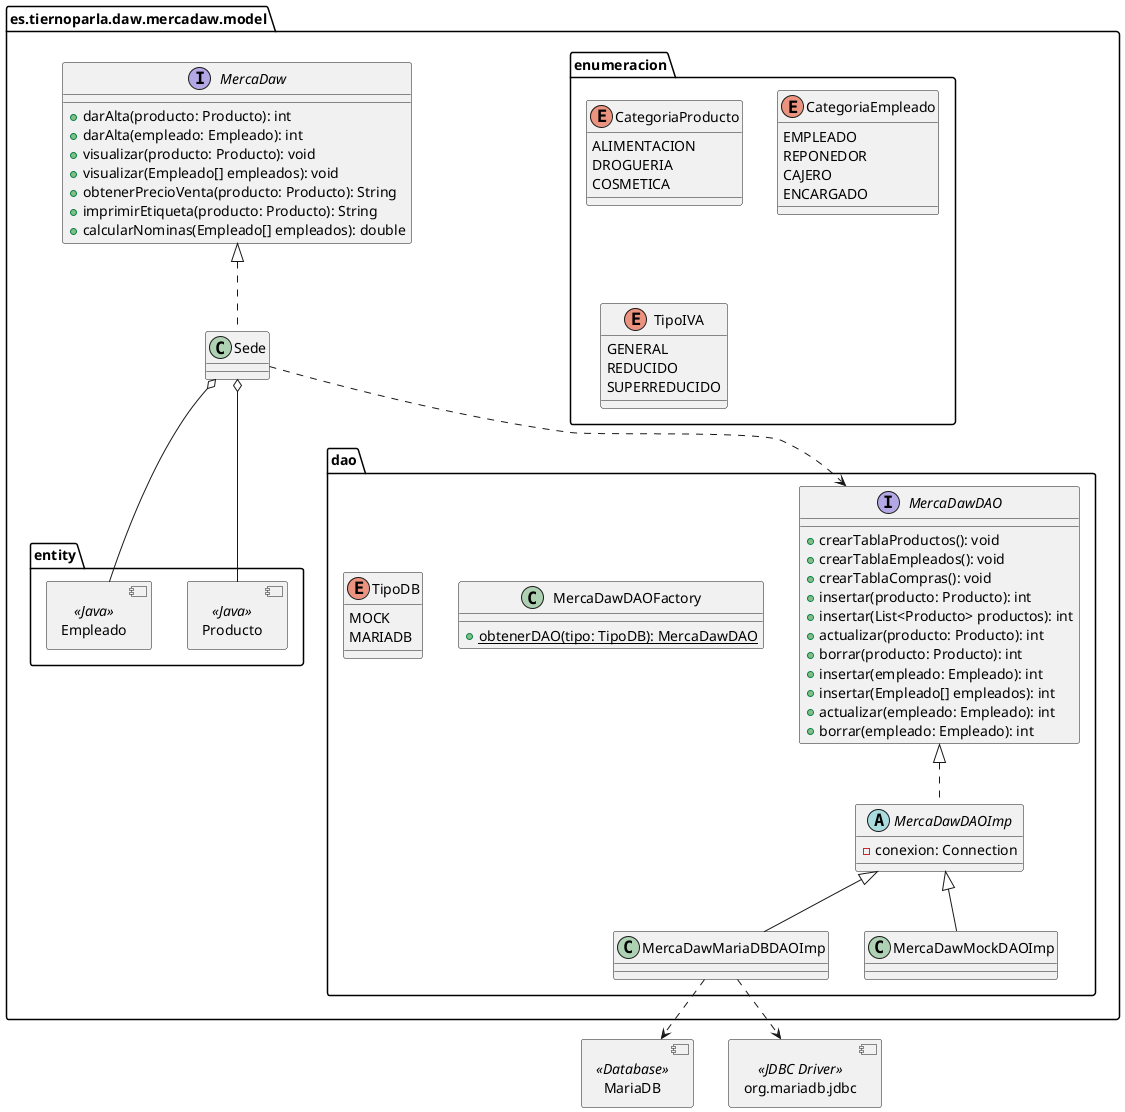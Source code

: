 @startuml Diagrama clases Model
' left to right direction
set namespaceSeparator none
allow_mixing

package es.tiernoparla.daw.mercadaw.model {

    package enumeracion{

        enum CategoriaProducto {
            ALIMENTACION
            DROGUERIA
            COSMETICA
        }

        enum CategoriaEmpleado {
            EMPLEADO
            REPONEDOR
            CAJERO
            ENCARGADO
        }

        enum TipoIVA {
            GENERAL
            REDUCIDO
            SUPERREDUCIDO
        }
    }

    interface MercaDaw {
        +darAlta(producto: Producto): int
        +darAlta(empleado: Empleado): int
        +visualizar(producto: Producto): void
        +visualizar(Empleado[] empleados): void
        +obtenerPrecioVenta(producto: Producto): String
        +imprimirEtiqueta(producto: Producto): String
        +calcularNominas(Empleado[] empleados): double
    }

    class Sede {

    }

    package entity {
        component Producto <<Java>>
        component Empleado <<Java>>

    }

    Sede o-- Producto
    Sede o-- Empleado

    MercaDaw <|.. Sede

    package dao {
        interface MercaDawDAO {
            +crearTablaProductos(): void
            +crearTablaEmpleados(): void
            +crearTablaCompras(): void
            +insertar(producto: Producto): int
            +insertar(List<Producto> productos): int
            +actualizar(producto: Producto): int
            +borrar(producto: Producto): int
            +insertar(empleado: Empleado): int
            +insertar(Empleado[] empleados): int
            +actualizar(empleado: Empleado): int
            +borrar(empleado: Empleado): int
        }

        abstract class MercaDawDAOImp {
            -conexion: Connection
            '-conectar(): Connection
        }

        class MercaDawMariaDBDAOImp {
            
        }
        

        class MercaDawMockDAOImp {
            
        }

        class MercaDawDAOFactory {
            +{static}obtenerDAO(tipo: TipoDB): MercaDawDAO
        }

        enum TipoDB {
            MOCK
            MARIADB
        }

        MercaDawDAO <|.. MercaDawDAOImp
        MercaDawDAOImp <|-- MercaDawMariaDBDAOImp
        MercaDawDAOImp <|-- MercaDawMockDAOImp

    }
}

component MariaDB <<Database>>
component org.mariadb.jdbc <<JDBC Driver>>

MercaDawMariaDBDAOImp ..> MariaDB
MercaDawMariaDBDAOImp ..> org.mariadb.jdbc

Sede ..> MercaDawDAO

@enduml